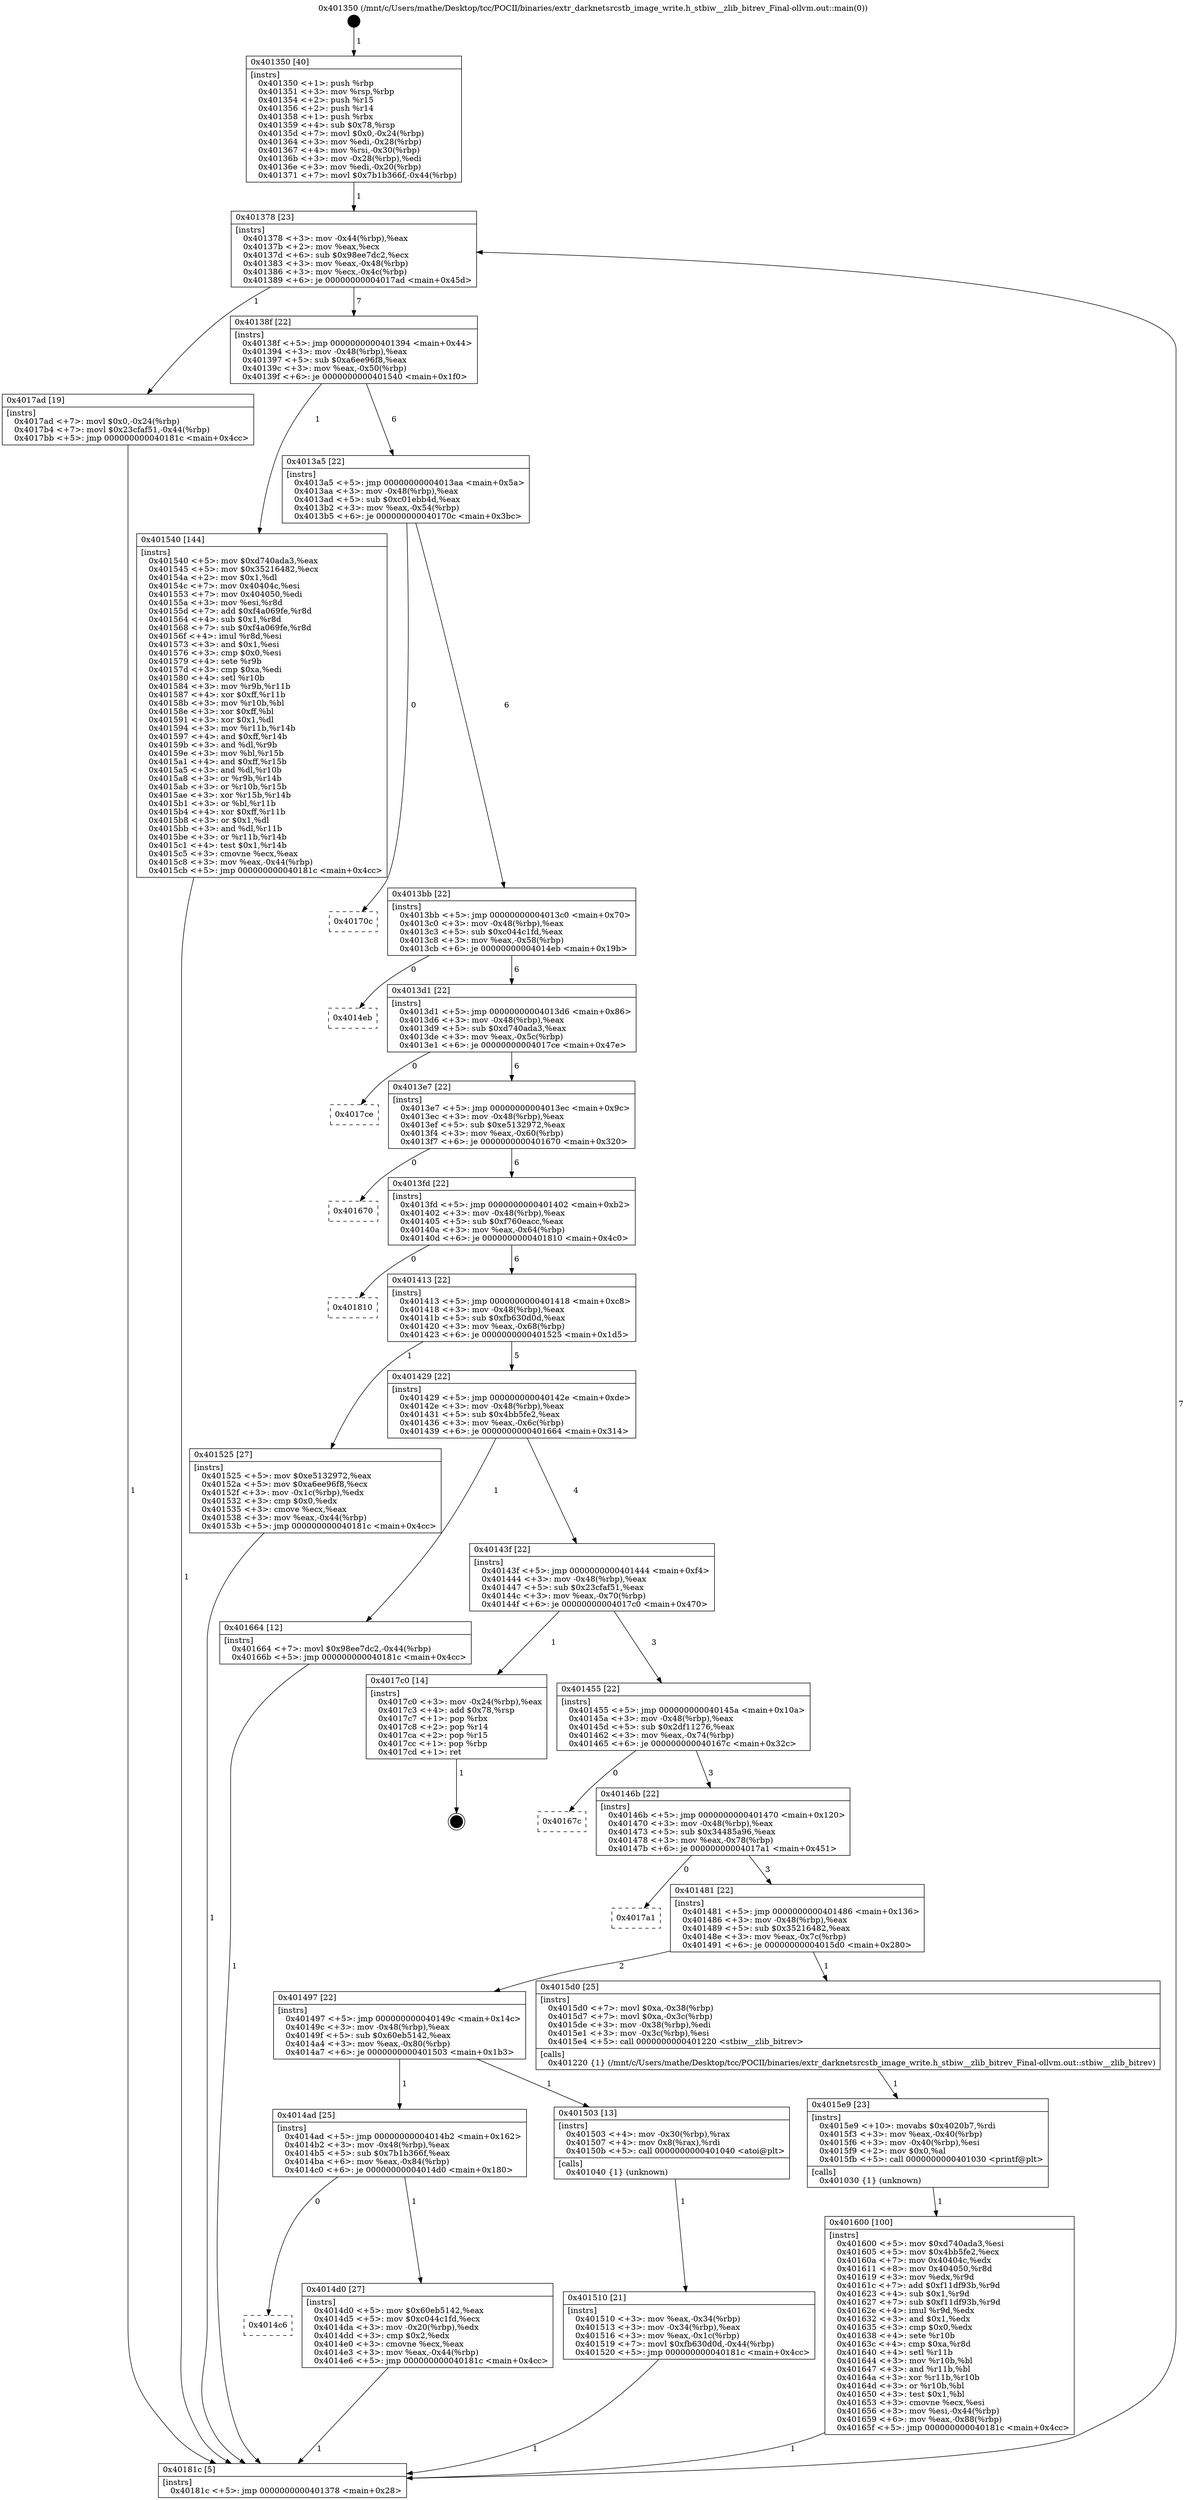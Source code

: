 digraph "0x401350" {
  label = "0x401350 (/mnt/c/Users/mathe/Desktop/tcc/POCII/binaries/extr_darknetsrcstb_image_write.h_stbiw__zlib_bitrev_Final-ollvm.out::main(0))"
  labelloc = "t"
  node[shape=record]

  Entry [label="",width=0.3,height=0.3,shape=circle,fillcolor=black,style=filled]
  "0x401378" [label="{
     0x401378 [23]\l
     | [instrs]\l
     &nbsp;&nbsp;0x401378 \<+3\>: mov -0x44(%rbp),%eax\l
     &nbsp;&nbsp;0x40137b \<+2\>: mov %eax,%ecx\l
     &nbsp;&nbsp;0x40137d \<+6\>: sub $0x98ee7dc2,%ecx\l
     &nbsp;&nbsp;0x401383 \<+3\>: mov %eax,-0x48(%rbp)\l
     &nbsp;&nbsp;0x401386 \<+3\>: mov %ecx,-0x4c(%rbp)\l
     &nbsp;&nbsp;0x401389 \<+6\>: je 00000000004017ad \<main+0x45d\>\l
  }"]
  "0x4017ad" [label="{
     0x4017ad [19]\l
     | [instrs]\l
     &nbsp;&nbsp;0x4017ad \<+7\>: movl $0x0,-0x24(%rbp)\l
     &nbsp;&nbsp;0x4017b4 \<+7\>: movl $0x23cfaf51,-0x44(%rbp)\l
     &nbsp;&nbsp;0x4017bb \<+5\>: jmp 000000000040181c \<main+0x4cc\>\l
  }"]
  "0x40138f" [label="{
     0x40138f [22]\l
     | [instrs]\l
     &nbsp;&nbsp;0x40138f \<+5\>: jmp 0000000000401394 \<main+0x44\>\l
     &nbsp;&nbsp;0x401394 \<+3\>: mov -0x48(%rbp),%eax\l
     &nbsp;&nbsp;0x401397 \<+5\>: sub $0xa6ee96f8,%eax\l
     &nbsp;&nbsp;0x40139c \<+3\>: mov %eax,-0x50(%rbp)\l
     &nbsp;&nbsp;0x40139f \<+6\>: je 0000000000401540 \<main+0x1f0\>\l
  }"]
  Exit [label="",width=0.3,height=0.3,shape=circle,fillcolor=black,style=filled,peripheries=2]
  "0x401540" [label="{
     0x401540 [144]\l
     | [instrs]\l
     &nbsp;&nbsp;0x401540 \<+5\>: mov $0xd740ada3,%eax\l
     &nbsp;&nbsp;0x401545 \<+5\>: mov $0x35216482,%ecx\l
     &nbsp;&nbsp;0x40154a \<+2\>: mov $0x1,%dl\l
     &nbsp;&nbsp;0x40154c \<+7\>: mov 0x40404c,%esi\l
     &nbsp;&nbsp;0x401553 \<+7\>: mov 0x404050,%edi\l
     &nbsp;&nbsp;0x40155a \<+3\>: mov %esi,%r8d\l
     &nbsp;&nbsp;0x40155d \<+7\>: add $0xf4a069fe,%r8d\l
     &nbsp;&nbsp;0x401564 \<+4\>: sub $0x1,%r8d\l
     &nbsp;&nbsp;0x401568 \<+7\>: sub $0xf4a069fe,%r8d\l
     &nbsp;&nbsp;0x40156f \<+4\>: imul %r8d,%esi\l
     &nbsp;&nbsp;0x401573 \<+3\>: and $0x1,%esi\l
     &nbsp;&nbsp;0x401576 \<+3\>: cmp $0x0,%esi\l
     &nbsp;&nbsp;0x401579 \<+4\>: sete %r9b\l
     &nbsp;&nbsp;0x40157d \<+3\>: cmp $0xa,%edi\l
     &nbsp;&nbsp;0x401580 \<+4\>: setl %r10b\l
     &nbsp;&nbsp;0x401584 \<+3\>: mov %r9b,%r11b\l
     &nbsp;&nbsp;0x401587 \<+4\>: xor $0xff,%r11b\l
     &nbsp;&nbsp;0x40158b \<+3\>: mov %r10b,%bl\l
     &nbsp;&nbsp;0x40158e \<+3\>: xor $0xff,%bl\l
     &nbsp;&nbsp;0x401591 \<+3\>: xor $0x1,%dl\l
     &nbsp;&nbsp;0x401594 \<+3\>: mov %r11b,%r14b\l
     &nbsp;&nbsp;0x401597 \<+4\>: and $0xff,%r14b\l
     &nbsp;&nbsp;0x40159b \<+3\>: and %dl,%r9b\l
     &nbsp;&nbsp;0x40159e \<+3\>: mov %bl,%r15b\l
     &nbsp;&nbsp;0x4015a1 \<+4\>: and $0xff,%r15b\l
     &nbsp;&nbsp;0x4015a5 \<+3\>: and %dl,%r10b\l
     &nbsp;&nbsp;0x4015a8 \<+3\>: or %r9b,%r14b\l
     &nbsp;&nbsp;0x4015ab \<+3\>: or %r10b,%r15b\l
     &nbsp;&nbsp;0x4015ae \<+3\>: xor %r15b,%r14b\l
     &nbsp;&nbsp;0x4015b1 \<+3\>: or %bl,%r11b\l
     &nbsp;&nbsp;0x4015b4 \<+4\>: xor $0xff,%r11b\l
     &nbsp;&nbsp;0x4015b8 \<+3\>: or $0x1,%dl\l
     &nbsp;&nbsp;0x4015bb \<+3\>: and %dl,%r11b\l
     &nbsp;&nbsp;0x4015be \<+3\>: or %r11b,%r14b\l
     &nbsp;&nbsp;0x4015c1 \<+4\>: test $0x1,%r14b\l
     &nbsp;&nbsp;0x4015c5 \<+3\>: cmovne %ecx,%eax\l
     &nbsp;&nbsp;0x4015c8 \<+3\>: mov %eax,-0x44(%rbp)\l
     &nbsp;&nbsp;0x4015cb \<+5\>: jmp 000000000040181c \<main+0x4cc\>\l
  }"]
  "0x4013a5" [label="{
     0x4013a5 [22]\l
     | [instrs]\l
     &nbsp;&nbsp;0x4013a5 \<+5\>: jmp 00000000004013aa \<main+0x5a\>\l
     &nbsp;&nbsp;0x4013aa \<+3\>: mov -0x48(%rbp),%eax\l
     &nbsp;&nbsp;0x4013ad \<+5\>: sub $0xc01ebb4d,%eax\l
     &nbsp;&nbsp;0x4013b2 \<+3\>: mov %eax,-0x54(%rbp)\l
     &nbsp;&nbsp;0x4013b5 \<+6\>: je 000000000040170c \<main+0x3bc\>\l
  }"]
  "0x401600" [label="{
     0x401600 [100]\l
     | [instrs]\l
     &nbsp;&nbsp;0x401600 \<+5\>: mov $0xd740ada3,%esi\l
     &nbsp;&nbsp;0x401605 \<+5\>: mov $0x4bb5fe2,%ecx\l
     &nbsp;&nbsp;0x40160a \<+7\>: mov 0x40404c,%edx\l
     &nbsp;&nbsp;0x401611 \<+8\>: mov 0x404050,%r8d\l
     &nbsp;&nbsp;0x401619 \<+3\>: mov %edx,%r9d\l
     &nbsp;&nbsp;0x40161c \<+7\>: add $0xf11df93b,%r9d\l
     &nbsp;&nbsp;0x401623 \<+4\>: sub $0x1,%r9d\l
     &nbsp;&nbsp;0x401627 \<+7\>: sub $0xf11df93b,%r9d\l
     &nbsp;&nbsp;0x40162e \<+4\>: imul %r9d,%edx\l
     &nbsp;&nbsp;0x401632 \<+3\>: and $0x1,%edx\l
     &nbsp;&nbsp;0x401635 \<+3\>: cmp $0x0,%edx\l
     &nbsp;&nbsp;0x401638 \<+4\>: sete %r10b\l
     &nbsp;&nbsp;0x40163c \<+4\>: cmp $0xa,%r8d\l
     &nbsp;&nbsp;0x401640 \<+4\>: setl %r11b\l
     &nbsp;&nbsp;0x401644 \<+3\>: mov %r10b,%bl\l
     &nbsp;&nbsp;0x401647 \<+3\>: and %r11b,%bl\l
     &nbsp;&nbsp;0x40164a \<+3\>: xor %r11b,%r10b\l
     &nbsp;&nbsp;0x40164d \<+3\>: or %r10b,%bl\l
     &nbsp;&nbsp;0x401650 \<+3\>: test $0x1,%bl\l
     &nbsp;&nbsp;0x401653 \<+3\>: cmovne %ecx,%esi\l
     &nbsp;&nbsp;0x401656 \<+3\>: mov %esi,-0x44(%rbp)\l
     &nbsp;&nbsp;0x401659 \<+6\>: mov %eax,-0x88(%rbp)\l
     &nbsp;&nbsp;0x40165f \<+5\>: jmp 000000000040181c \<main+0x4cc\>\l
  }"]
  "0x40170c" [label="{
     0x40170c\l
  }", style=dashed]
  "0x4013bb" [label="{
     0x4013bb [22]\l
     | [instrs]\l
     &nbsp;&nbsp;0x4013bb \<+5\>: jmp 00000000004013c0 \<main+0x70\>\l
     &nbsp;&nbsp;0x4013c0 \<+3\>: mov -0x48(%rbp),%eax\l
     &nbsp;&nbsp;0x4013c3 \<+5\>: sub $0xc044c1fd,%eax\l
     &nbsp;&nbsp;0x4013c8 \<+3\>: mov %eax,-0x58(%rbp)\l
     &nbsp;&nbsp;0x4013cb \<+6\>: je 00000000004014eb \<main+0x19b\>\l
  }"]
  "0x4015e9" [label="{
     0x4015e9 [23]\l
     | [instrs]\l
     &nbsp;&nbsp;0x4015e9 \<+10\>: movabs $0x4020b7,%rdi\l
     &nbsp;&nbsp;0x4015f3 \<+3\>: mov %eax,-0x40(%rbp)\l
     &nbsp;&nbsp;0x4015f6 \<+3\>: mov -0x40(%rbp),%esi\l
     &nbsp;&nbsp;0x4015f9 \<+2\>: mov $0x0,%al\l
     &nbsp;&nbsp;0x4015fb \<+5\>: call 0000000000401030 \<printf@plt\>\l
     | [calls]\l
     &nbsp;&nbsp;0x401030 \{1\} (unknown)\l
  }"]
  "0x4014eb" [label="{
     0x4014eb\l
  }", style=dashed]
  "0x4013d1" [label="{
     0x4013d1 [22]\l
     | [instrs]\l
     &nbsp;&nbsp;0x4013d1 \<+5\>: jmp 00000000004013d6 \<main+0x86\>\l
     &nbsp;&nbsp;0x4013d6 \<+3\>: mov -0x48(%rbp),%eax\l
     &nbsp;&nbsp;0x4013d9 \<+5\>: sub $0xd740ada3,%eax\l
     &nbsp;&nbsp;0x4013de \<+3\>: mov %eax,-0x5c(%rbp)\l
     &nbsp;&nbsp;0x4013e1 \<+6\>: je 00000000004017ce \<main+0x47e\>\l
  }"]
  "0x401510" [label="{
     0x401510 [21]\l
     | [instrs]\l
     &nbsp;&nbsp;0x401510 \<+3\>: mov %eax,-0x34(%rbp)\l
     &nbsp;&nbsp;0x401513 \<+3\>: mov -0x34(%rbp),%eax\l
     &nbsp;&nbsp;0x401516 \<+3\>: mov %eax,-0x1c(%rbp)\l
     &nbsp;&nbsp;0x401519 \<+7\>: movl $0xfb630d0d,-0x44(%rbp)\l
     &nbsp;&nbsp;0x401520 \<+5\>: jmp 000000000040181c \<main+0x4cc\>\l
  }"]
  "0x4017ce" [label="{
     0x4017ce\l
  }", style=dashed]
  "0x4013e7" [label="{
     0x4013e7 [22]\l
     | [instrs]\l
     &nbsp;&nbsp;0x4013e7 \<+5\>: jmp 00000000004013ec \<main+0x9c\>\l
     &nbsp;&nbsp;0x4013ec \<+3\>: mov -0x48(%rbp),%eax\l
     &nbsp;&nbsp;0x4013ef \<+5\>: sub $0xe5132972,%eax\l
     &nbsp;&nbsp;0x4013f4 \<+3\>: mov %eax,-0x60(%rbp)\l
     &nbsp;&nbsp;0x4013f7 \<+6\>: je 0000000000401670 \<main+0x320\>\l
  }"]
  "0x401350" [label="{
     0x401350 [40]\l
     | [instrs]\l
     &nbsp;&nbsp;0x401350 \<+1\>: push %rbp\l
     &nbsp;&nbsp;0x401351 \<+3\>: mov %rsp,%rbp\l
     &nbsp;&nbsp;0x401354 \<+2\>: push %r15\l
     &nbsp;&nbsp;0x401356 \<+2\>: push %r14\l
     &nbsp;&nbsp;0x401358 \<+1\>: push %rbx\l
     &nbsp;&nbsp;0x401359 \<+4\>: sub $0x78,%rsp\l
     &nbsp;&nbsp;0x40135d \<+7\>: movl $0x0,-0x24(%rbp)\l
     &nbsp;&nbsp;0x401364 \<+3\>: mov %edi,-0x28(%rbp)\l
     &nbsp;&nbsp;0x401367 \<+4\>: mov %rsi,-0x30(%rbp)\l
     &nbsp;&nbsp;0x40136b \<+3\>: mov -0x28(%rbp),%edi\l
     &nbsp;&nbsp;0x40136e \<+3\>: mov %edi,-0x20(%rbp)\l
     &nbsp;&nbsp;0x401371 \<+7\>: movl $0x7b1b366f,-0x44(%rbp)\l
  }"]
  "0x401670" [label="{
     0x401670\l
  }", style=dashed]
  "0x4013fd" [label="{
     0x4013fd [22]\l
     | [instrs]\l
     &nbsp;&nbsp;0x4013fd \<+5\>: jmp 0000000000401402 \<main+0xb2\>\l
     &nbsp;&nbsp;0x401402 \<+3\>: mov -0x48(%rbp),%eax\l
     &nbsp;&nbsp;0x401405 \<+5\>: sub $0xf760eacc,%eax\l
     &nbsp;&nbsp;0x40140a \<+3\>: mov %eax,-0x64(%rbp)\l
     &nbsp;&nbsp;0x40140d \<+6\>: je 0000000000401810 \<main+0x4c0\>\l
  }"]
  "0x40181c" [label="{
     0x40181c [5]\l
     | [instrs]\l
     &nbsp;&nbsp;0x40181c \<+5\>: jmp 0000000000401378 \<main+0x28\>\l
  }"]
  "0x401810" [label="{
     0x401810\l
  }", style=dashed]
  "0x401413" [label="{
     0x401413 [22]\l
     | [instrs]\l
     &nbsp;&nbsp;0x401413 \<+5\>: jmp 0000000000401418 \<main+0xc8\>\l
     &nbsp;&nbsp;0x401418 \<+3\>: mov -0x48(%rbp),%eax\l
     &nbsp;&nbsp;0x40141b \<+5\>: sub $0xfb630d0d,%eax\l
     &nbsp;&nbsp;0x401420 \<+3\>: mov %eax,-0x68(%rbp)\l
     &nbsp;&nbsp;0x401423 \<+6\>: je 0000000000401525 \<main+0x1d5\>\l
  }"]
  "0x4014c6" [label="{
     0x4014c6\l
  }", style=dashed]
  "0x401525" [label="{
     0x401525 [27]\l
     | [instrs]\l
     &nbsp;&nbsp;0x401525 \<+5\>: mov $0xe5132972,%eax\l
     &nbsp;&nbsp;0x40152a \<+5\>: mov $0xa6ee96f8,%ecx\l
     &nbsp;&nbsp;0x40152f \<+3\>: mov -0x1c(%rbp),%edx\l
     &nbsp;&nbsp;0x401532 \<+3\>: cmp $0x0,%edx\l
     &nbsp;&nbsp;0x401535 \<+3\>: cmove %ecx,%eax\l
     &nbsp;&nbsp;0x401538 \<+3\>: mov %eax,-0x44(%rbp)\l
     &nbsp;&nbsp;0x40153b \<+5\>: jmp 000000000040181c \<main+0x4cc\>\l
  }"]
  "0x401429" [label="{
     0x401429 [22]\l
     | [instrs]\l
     &nbsp;&nbsp;0x401429 \<+5\>: jmp 000000000040142e \<main+0xde\>\l
     &nbsp;&nbsp;0x40142e \<+3\>: mov -0x48(%rbp),%eax\l
     &nbsp;&nbsp;0x401431 \<+5\>: sub $0x4bb5fe2,%eax\l
     &nbsp;&nbsp;0x401436 \<+3\>: mov %eax,-0x6c(%rbp)\l
     &nbsp;&nbsp;0x401439 \<+6\>: je 0000000000401664 \<main+0x314\>\l
  }"]
  "0x4014d0" [label="{
     0x4014d0 [27]\l
     | [instrs]\l
     &nbsp;&nbsp;0x4014d0 \<+5\>: mov $0x60eb5142,%eax\l
     &nbsp;&nbsp;0x4014d5 \<+5\>: mov $0xc044c1fd,%ecx\l
     &nbsp;&nbsp;0x4014da \<+3\>: mov -0x20(%rbp),%edx\l
     &nbsp;&nbsp;0x4014dd \<+3\>: cmp $0x2,%edx\l
     &nbsp;&nbsp;0x4014e0 \<+3\>: cmovne %ecx,%eax\l
     &nbsp;&nbsp;0x4014e3 \<+3\>: mov %eax,-0x44(%rbp)\l
     &nbsp;&nbsp;0x4014e6 \<+5\>: jmp 000000000040181c \<main+0x4cc\>\l
  }"]
  "0x401664" [label="{
     0x401664 [12]\l
     | [instrs]\l
     &nbsp;&nbsp;0x401664 \<+7\>: movl $0x98ee7dc2,-0x44(%rbp)\l
     &nbsp;&nbsp;0x40166b \<+5\>: jmp 000000000040181c \<main+0x4cc\>\l
  }"]
  "0x40143f" [label="{
     0x40143f [22]\l
     | [instrs]\l
     &nbsp;&nbsp;0x40143f \<+5\>: jmp 0000000000401444 \<main+0xf4\>\l
     &nbsp;&nbsp;0x401444 \<+3\>: mov -0x48(%rbp),%eax\l
     &nbsp;&nbsp;0x401447 \<+5\>: sub $0x23cfaf51,%eax\l
     &nbsp;&nbsp;0x40144c \<+3\>: mov %eax,-0x70(%rbp)\l
     &nbsp;&nbsp;0x40144f \<+6\>: je 00000000004017c0 \<main+0x470\>\l
  }"]
  "0x4014ad" [label="{
     0x4014ad [25]\l
     | [instrs]\l
     &nbsp;&nbsp;0x4014ad \<+5\>: jmp 00000000004014b2 \<main+0x162\>\l
     &nbsp;&nbsp;0x4014b2 \<+3\>: mov -0x48(%rbp),%eax\l
     &nbsp;&nbsp;0x4014b5 \<+5\>: sub $0x7b1b366f,%eax\l
     &nbsp;&nbsp;0x4014ba \<+6\>: mov %eax,-0x84(%rbp)\l
     &nbsp;&nbsp;0x4014c0 \<+6\>: je 00000000004014d0 \<main+0x180\>\l
  }"]
  "0x4017c0" [label="{
     0x4017c0 [14]\l
     | [instrs]\l
     &nbsp;&nbsp;0x4017c0 \<+3\>: mov -0x24(%rbp),%eax\l
     &nbsp;&nbsp;0x4017c3 \<+4\>: add $0x78,%rsp\l
     &nbsp;&nbsp;0x4017c7 \<+1\>: pop %rbx\l
     &nbsp;&nbsp;0x4017c8 \<+2\>: pop %r14\l
     &nbsp;&nbsp;0x4017ca \<+2\>: pop %r15\l
     &nbsp;&nbsp;0x4017cc \<+1\>: pop %rbp\l
     &nbsp;&nbsp;0x4017cd \<+1\>: ret\l
  }"]
  "0x401455" [label="{
     0x401455 [22]\l
     | [instrs]\l
     &nbsp;&nbsp;0x401455 \<+5\>: jmp 000000000040145a \<main+0x10a\>\l
     &nbsp;&nbsp;0x40145a \<+3\>: mov -0x48(%rbp),%eax\l
     &nbsp;&nbsp;0x40145d \<+5\>: sub $0x2df11276,%eax\l
     &nbsp;&nbsp;0x401462 \<+3\>: mov %eax,-0x74(%rbp)\l
     &nbsp;&nbsp;0x401465 \<+6\>: je 000000000040167c \<main+0x32c\>\l
  }"]
  "0x401503" [label="{
     0x401503 [13]\l
     | [instrs]\l
     &nbsp;&nbsp;0x401503 \<+4\>: mov -0x30(%rbp),%rax\l
     &nbsp;&nbsp;0x401507 \<+4\>: mov 0x8(%rax),%rdi\l
     &nbsp;&nbsp;0x40150b \<+5\>: call 0000000000401040 \<atoi@plt\>\l
     | [calls]\l
     &nbsp;&nbsp;0x401040 \{1\} (unknown)\l
  }"]
  "0x40167c" [label="{
     0x40167c\l
  }", style=dashed]
  "0x40146b" [label="{
     0x40146b [22]\l
     | [instrs]\l
     &nbsp;&nbsp;0x40146b \<+5\>: jmp 0000000000401470 \<main+0x120\>\l
     &nbsp;&nbsp;0x401470 \<+3\>: mov -0x48(%rbp),%eax\l
     &nbsp;&nbsp;0x401473 \<+5\>: sub $0x34485a96,%eax\l
     &nbsp;&nbsp;0x401478 \<+3\>: mov %eax,-0x78(%rbp)\l
     &nbsp;&nbsp;0x40147b \<+6\>: je 00000000004017a1 \<main+0x451\>\l
  }"]
  "0x401497" [label="{
     0x401497 [22]\l
     | [instrs]\l
     &nbsp;&nbsp;0x401497 \<+5\>: jmp 000000000040149c \<main+0x14c\>\l
     &nbsp;&nbsp;0x40149c \<+3\>: mov -0x48(%rbp),%eax\l
     &nbsp;&nbsp;0x40149f \<+5\>: sub $0x60eb5142,%eax\l
     &nbsp;&nbsp;0x4014a4 \<+3\>: mov %eax,-0x80(%rbp)\l
     &nbsp;&nbsp;0x4014a7 \<+6\>: je 0000000000401503 \<main+0x1b3\>\l
  }"]
  "0x4017a1" [label="{
     0x4017a1\l
  }", style=dashed]
  "0x401481" [label="{
     0x401481 [22]\l
     | [instrs]\l
     &nbsp;&nbsp;0x401481 \<+5\>: jmp 0000000000401486 \<main+0x136\>\l
     &nbsp;&nbsp;0x401486 \<+3\>: mov -0x48(%rbp),%eax\l
     &nbsp;&nbsp;0x401489 \<+5\>: sub $0x35216482,%eax\l
     &nbsp;&nbsp;0x40148e \<+3\>: mov %eax,-0x7c(%rbp)\l
     &nbsp;&nbsp;0x401491 \<+6\>: je 00000000004015d0 \<main+0x280\>\l
  }"]
  "0x4015d0" [label="{
     0x4015d0 [25]\l
     | [instrs]\l
     &nbsp;&nbsp;0x4015d0 \<+7\>: movl $0xa,-0x38(%rbp)\l
     &nbsp;&nbsp;0x4015d7 \<+7\>: movl $0xa,-0x3c(%rbp)\l
     &nbsp;&nbsp;0x4015de \<+3\>: mov -0x38(%rbp),%edi\l
     &nbsp;&nbsp;0x4015e1 \<+3\>: mov -0x3c(%rbp),%esi\l
     &nbsp;&nbsp;0x4015e4 \<+5\>: call 0000000000401220 \<stbiw__zlib_bitrev\>\l
     | [calls]\l
     &nbsp;&nbsp;0x401220 \{1\} (/mnt/c/Users/mathe/Desktop/tcc/POCII/binaries/extr_darknetsrcstb_image_write.h_stbiw__zlib_bitrev_Final-ollvm.out::stbiw__zlib_bitrev)\l
  }"]
  Entry -> "0x401350" [label=" 1"]
  "0x401378" -> "0x4017ad" [label=" 1"]
  "0x401378" -> "0x40138f" [label=" 7"]
  "0x4017c0" -> Exit [label=" 1"]
  "0x40138f" -> "0x401540" [label=" 1"]
  "0x40138f" -> "0x4013a5" [label=" 6"]
  "0x4017ad" -> "0x40181c" [label=" 1"]
  "0x4013a5" -> "0x40170c" [label=" 0"]
  "0x4013a5" -> "0x4013bb" [label=" 6"]
  "0x401664" -> "0x40181c" [label=" 1"]
  "0x4013bb" -> "0x4014eb" [label=" 0"]
  "0x4013bb" -> "0x4013d1" [label=" 6"]
  "0x401600" -> "0x40181c" [label=" 1"]
  "0x4013d1" -> "0x4017ce" [label=" 0"]
  "0x4013d1" -> "0x4013e7" [label=" 6"]
  "0x4015e9" -> "0x401600" [label=" 1"]
  "0x4013e7" -> "0x401670" [label=" 0"]
  "0x4013e7" -> "0x4013fd" [label=" 6"]
  "0x4015d0" -> "0x4015e9" [label=" 1"]
  "0x4013fd" -> "0x401810" [label=" 0"]
  "0x4013fd" -> "0x401413" [label=" 6"]
  "0x401540" -> "0x40181c" [label=" 1"]
  "0x401413" -> "0x401525" [label=" 1"]
  "0x401413" -> "0x401429" [label=" 5"]
  "0x401525" -> "0x40181c" [label=" 1"]
  "0x401429" -> "0x401664" [label=" 1"]
  "0x401429" -> "0x40143f" [label=" 4"]
  "0x401510" -> "0x40181c" [label=" 1"]
  "0x40143f" -> "0x4017c0" [label=" 1"]
  "0x40143f" -> "0x401455" [label=" 3"]
  "0x40181c" -> "0x401378" [label=" 7"]
  "0x401455" -> "0x40167c" [label=" 0"]
  "0x401455" -> "0x40146b" [label=" 3"]
  "0x401350" -> "0x401378" [label=" 1"]
  "0x40146b" -> "0x4017a1" [label=" 0"]
  "0x40146b" -> "0x401481" [label=" 3"]
  "0x4014ad" -> "0x4014c6" [label=" 0"]
  "0x401481" -> "0x4015d0" [label=" 1"]
  "0x401481" -> "0x401497" [label=" 2"]
  "0x4014d0" -> "0x40181c" [label=" 1"]
  "0x401497" -> "0x401503" [label=" 1"]
  "0x401497" -> "0x4014ad" [label=" 1"]
  "0x401503" -> "0x401510" [label=" 1"]
  "0x4014ad" -> "0x4014d0" [label=" 1"]
}
